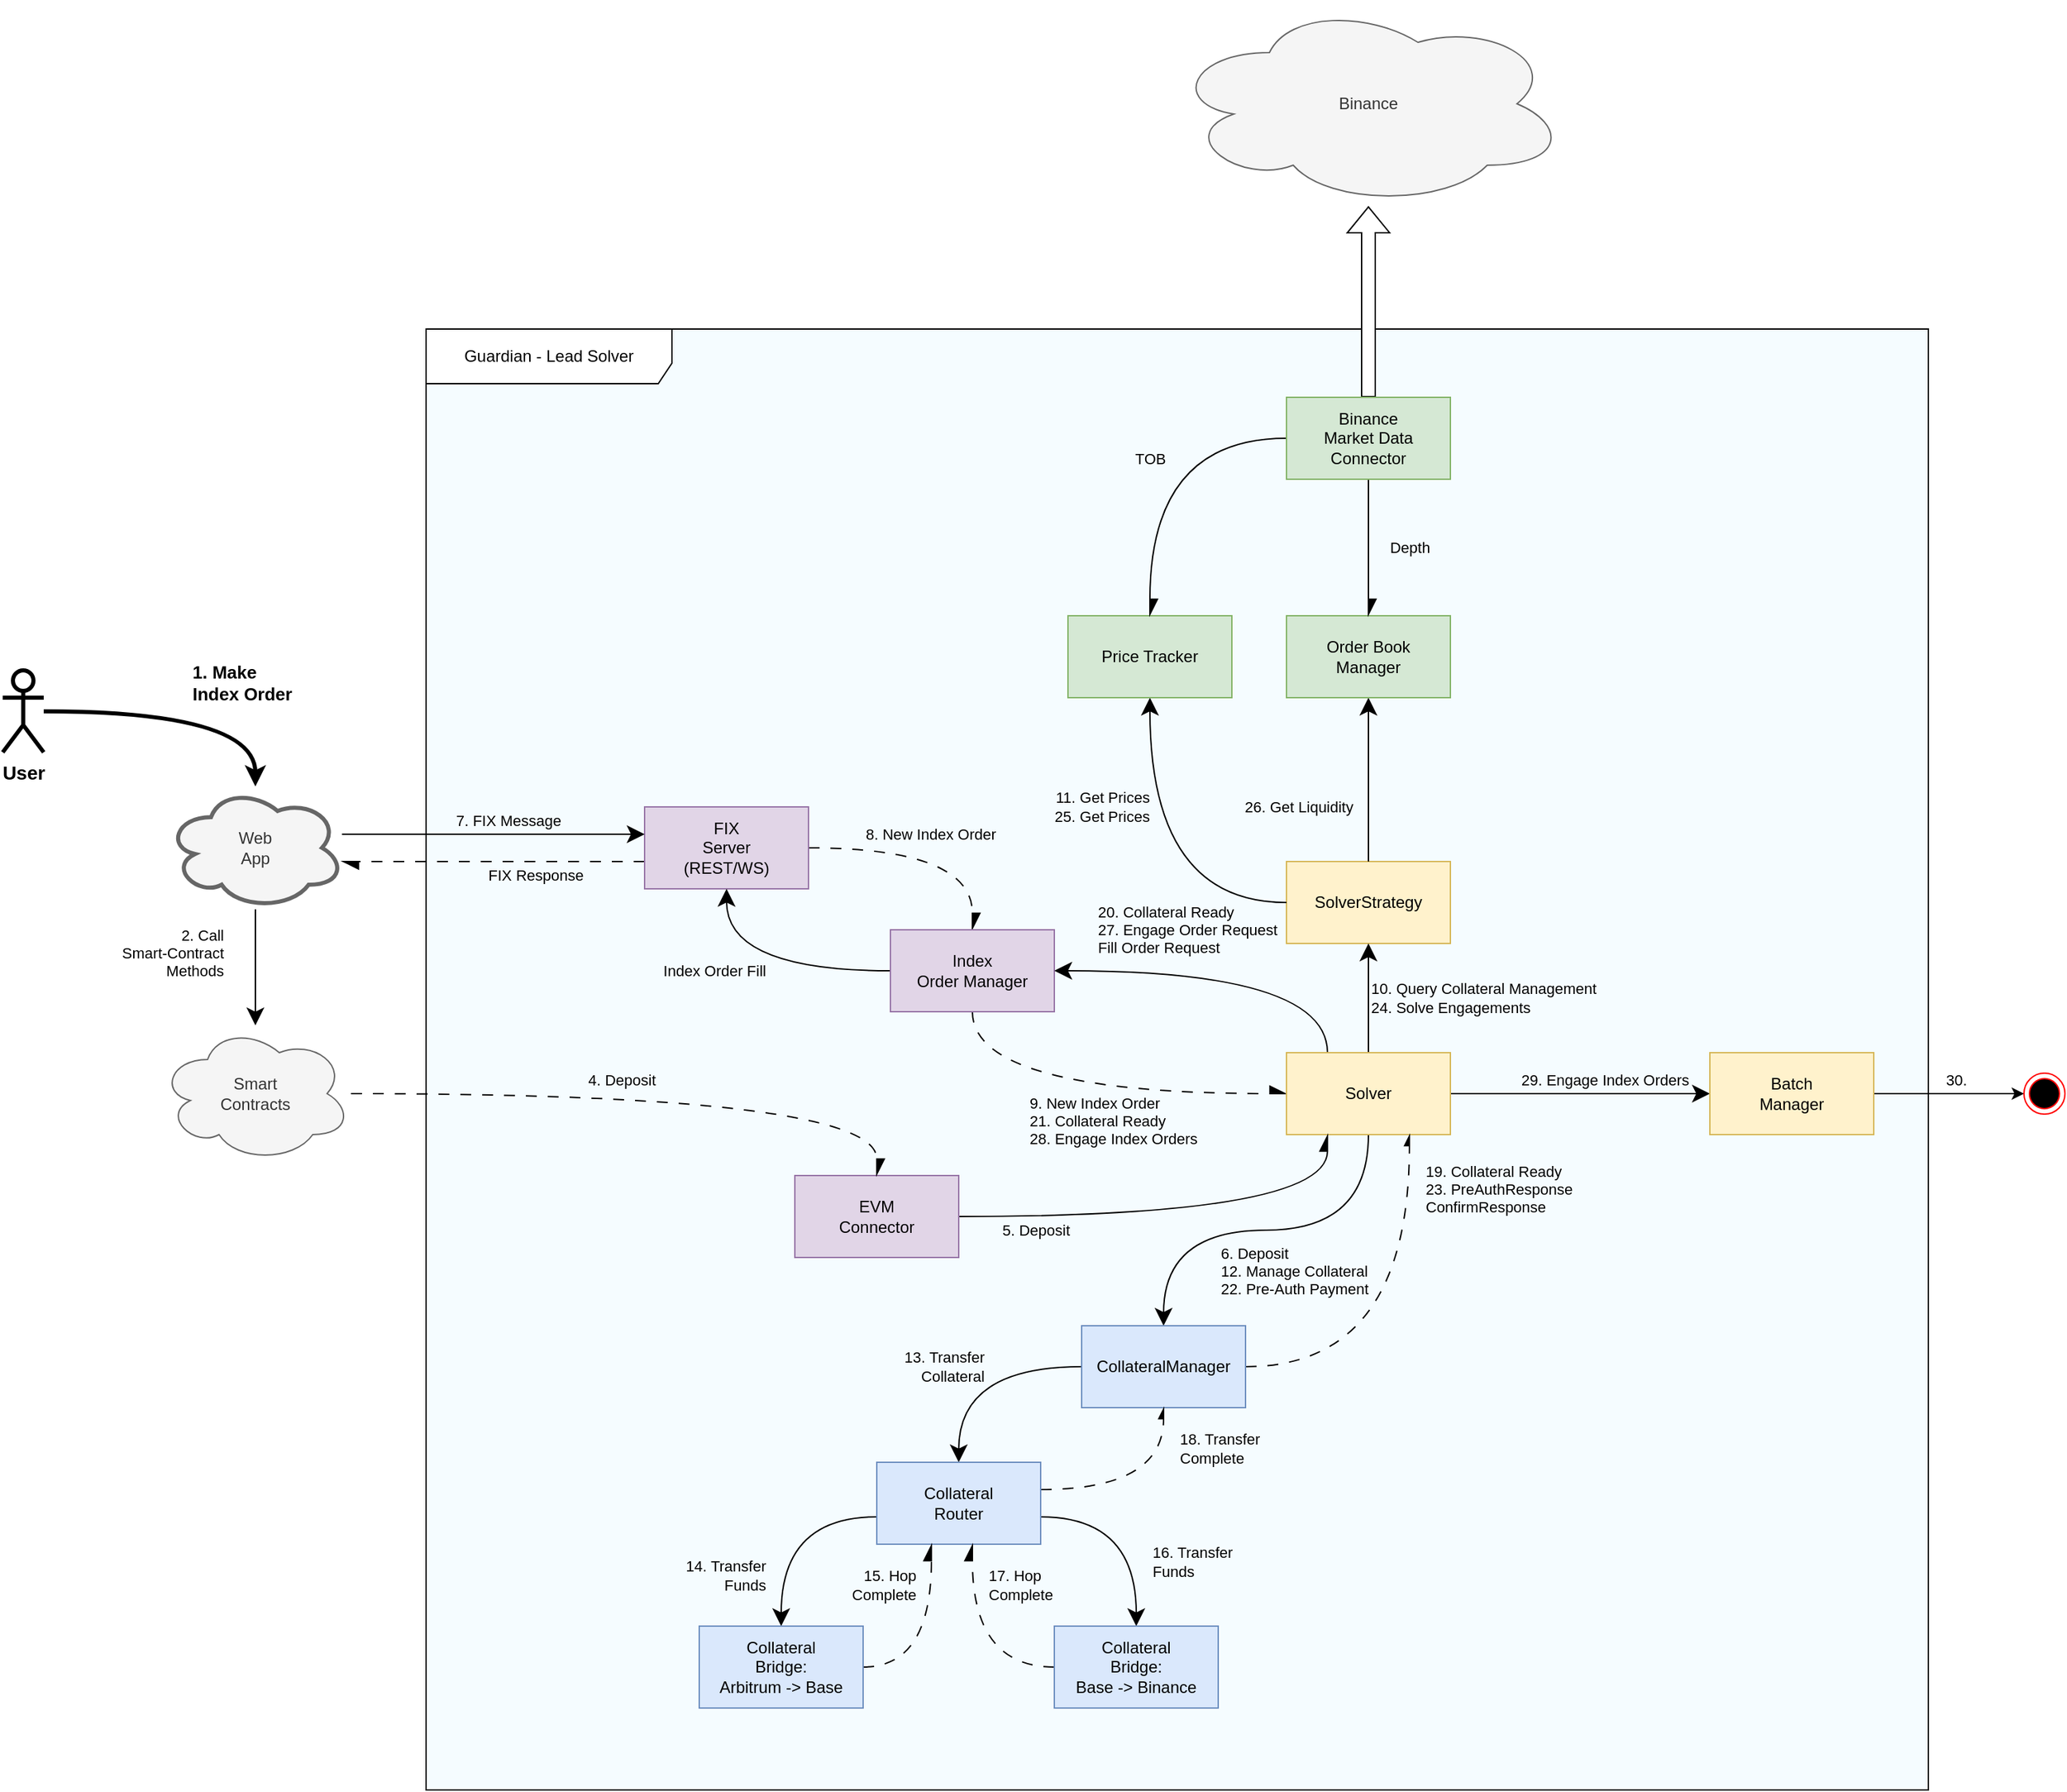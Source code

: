 <mxfile version="24.7.8">
  <diagram name="Page-1" id="T1FFb71OLAMakwAZDNIY">
    <mxGraphModel dx="2399" dy="1618" grid="1" gridSize="10" guides="1" tooltips="1" connect="1" arrows="1" fold="1" page="1" pageScale="1" pageWidth="1169" pageHeight="827" math="0" shadow="0">
      <root>
        <mxCell id="0" />
        <mxCell id="1" parent="0" />
        <mxCell id="8zPYgrhGx6R2JW9RTXFA-48" value="Guardian - Lead Solver" style="shape=umlFrame;whiteSpace=wrap;html=1;pointerEvents=0;swimlaneFillColor=#F5FCFF;width=180;height=40;labelBackgroundColor=none;" vertex="1" parent="1">
          <mxGeometry x="20" y="-150" width="1100" height="1070" as="geometry" />
        </mxCell>
        <mxCell id="8zPYgrhGx6R2JW9RTXFA-3" value="8. New Index Order" style="edgeStyle=orthogonalEdgeStyle;rounded=0;orthogonalLoop=1;jettySize=auto;html=1;endSize=10;flowAnimation=0;curved=1;endArrow=async;endFill=1;dashed=1;dashPattern=8 8;align=left;labelBackgroundColor=none;" edge="1" parent="1" source="8zPYgrhGx6R2JW9RTXFA-1" target="8zPYgrhGx6R2JW9RTXFA-2">
          <mxGeometry x="-0.556" y="10" relative="1" as="geometry">
            <mxPoint as="offset" />
          </mxGeometry>
        </mxCell>
        <mxCell id="8zPYgrhGx6R2JW9RTXFA-45" value="FIX Response" style="edgeStyle=orthogonalEdgeStyle;rounded=0;orthogonalLoop=1;jettySize=auto;html=1;endArrow=async;endFill=1;dashed=1;dashPattern=8 8;endSize=10;labelBackgroundColor=none;" edge="1" parent="1" source="8zPYgrhGx6R2JW9RTXFA-1" target="8zPYgrhGx6R2JW9RTXFA-12">
          <mxGeometry x="-0.278" y="10" relative="1" as="geometry">
            <Array as="points">
              <mxPoint x="120" y="240" />
              <mxPoint x="120" y="240" />
            </Array>
            <mxPoint as="offset" />
          </mxGeometry>
        </mxCell>
        <mxCell id="8zPYgrhGx6R2JW9RTXFA-1" value="FIX&lt;div&gt;&lt;span style=&quot;&quot;&gt;Server&lt;/span&gt;&lt;/div&gt;&lt;div&gt;&lt;span style=&quot;&quot;&gt;(REST/WS)&lt;/span&gt;&lt;/div&gt;" style="rounded=0;whiteSpace=wrap;html=1;fillColor=#e1d5e7;strokeColor=#9673a6;labelBackgroundColor=none;" vertex="1" parent="1">
          <mxGeometry x="180" y="200" width="120" height="60" as="geometry" />
        </mxCell>
        <mxCell id="8zPYgrhGx6R2JW9RTXFA-6" value="9. New Index Order&lt;div&gt;21. Collateral Ready&lt;/div&gt;&lt;div&gt;28. Engage Index Orders&lt;/div&gt;" style="edgeStyle=orthogonalEdgeStyle;rounded=0;orthogonalLoop=1;jettySize=auto;html=1;endSize=10;endArrow=async;endFill=1;curved=1;align=left;labelBackgroundColor=none;dashed=1;dashPattern=8 8;" edge="1" parent="1" source="8zPYgrhGx6R2JW9RTXFA-2" target="8zPYgrhGx6R2JW9RTXFA-5">
          <mxGeometry x="-0.31" y="-20" relative="1" as="geometry">
            <Array as="points">
              <mxPoint x="420" y="410" />
            </Array>
            <mxPoint as="offset" />
          </mxGeometry>
        </mxCell>
        <mxCell id="8zPYgrhGx6R2JW9RTXFA-44" value="Index Order Fill" style="edgeStyle=orthogonalEdgeStyle;rounded=0;orthogonalLoop=1;jettySize=auto;html=1;curved=1;endSize=10;align=right;labelBackgroundColor=none;" edge="1" parent="1" source="8zPYgrhGx6R2JW9RTXFA-2" target="8zPYgrhGx6R2JW9RTXFA-1">
          <mxGeometry relative="1" as="geometry" />
        </mxCell>
        <mxCell id="8zPYgrhGx6R2JW9RTXFA-2" value="&lt;div&gt;Index&lt;/div&gt;&lt;div&gt;Order Manager&lt;/div&gt;" style="rounded=0;whiteSpace=wrap;html=1;fillColor=#e1d5e7;strokeColor=#9673a6;labelBackgroundColor=none;" vertex="1" parent="1">
          <mxGeometry x="360" y="290" width="120" height="60" as="geometry" />
        </mxCell>
        <mxCell id="8zPYgrhGx6R2JW9RTXFA-4" value="&lt;div&gt;SolverStrategy&lt;/div&gt;" style="rounded=0;whiteSpace=wrap;html=1;labelBackgroundColor=none;fillColor=#fff2cc;strokeColor=#d6b656;" vertex="1" parent="1">
          <mxGeometry x="650" y="240" width="120" height="60" as="geometry" />
        </mxCell>
        <mxCell id="8zPYgrhGx6R2JW9RTXFA-7" value="&lt;div&gt;10. Query Collateral Management&lt;/div&gt;24. Solve Engagements" style="edgeStyle=orthogonalEdgeStyle;rounded=0;orthogonalLoop=1;jettySize=auto;html=1;endSize=10;align=left;labelBackgroundColor=none;" edge="1" parent="1" source="8zPYgrhGx6R2JW9RTXFA-5" target="8zPYgrhGx6R2JW9RTXFA-4">
          <mxGeometry relative="1" as="geometry" />
        </mxCell>
        <mxCell id="8zPYgrhGx6R2JW9RTXFA-10" value="26. Get Liquidity" style="edgeStyle=orthogonalEdgeStyle;rounded=0;orthogonalLoop=1;jettySize=auto;html=1;curved=1;endSize=10;align=right;labelBackgroundColor=none;" edge="1" parent="1" source="8zPYgrhGx6R2JW9RTXFA-4" target="8zPYgrhGx6R2JW9RTXFA-9">
          <mxGeometry x="-0.333" y="10" relative="1" as="geometry">
            <mxPoint as="offset" />
          </mxGeometry>
        </mxCell>
        <mxCell id="8zPYgrhGx6R2JW9RTXFA-11" style="edgeStyle=orthogonalEdgeStyle;rounded=0;orthogonalLoop=1;jettySize=auto;html=1;curved=1;endSize=10;labelBackgroundColor=none;" edge="1" parent="1" source="8zPYgrhGx6R2JW9RTXFA-4" target="8zPYgrhGx6R2JW9RTXFA-8">
          <mxGeometry relative="1" as="geometry" />
        </mxCell>
        <mxCell id="8zPYgrhGx6R2JW9RTXFA-17" value="11. Get Prices&lt;div&gt;25. Get Prices&lt;/div&gt;" style="edgeLabel;html=1;align=right;verticalAlign=middle;resizable=0;points=[];labelBackgroundColor=none;" vertex="1" connectable="0" parent="8zPYgrhGx6R2JW9RTXFA-11">
          <mxGeometry x="0.243" y="-9" relative="1" as="geometry">
            <mxPoint x="-9" y="-15" as="offset" />
          </mxGeometry>
        </mxCell>
        <mxCell id="8zPYgrhGx6R2JW9RTXFA-26" value="&lt;div&gt;6. Deposit&lt;span style=&quot;&quot;&gt;&lt;br&gt;&lt;/span&gt;&lt;/div&gt;&lt;div&gt;&lt;span style=&quot;&quot;&gt;12. Manage Collateral&lt;/span&gt;&lt;br&gt;&lt;/div&gt;&lt;div&gt;&lt;span style=&quot;&quot;&gt;22. Pre-Auth Payment&lt;/span&gt;&lt;/div&gt;" style="edgeStyle=orthogonalEdgeStyle;rounded=0;orthogonalLoop=1;jettySize=auto;html=1;curved=1;endSize=10;align=left;labelBackgroundColor=none;" edge="1" parent="1" source="8zPYgrhGx6R2JW9RTXFA-5" target="8zPYgrhGx6R2JW9RTXFA-25">
          <mxGeometry x="0.242" y="30" relative="1" as="geometry">
            <Array as="points">
              <mxPoint x="710" y="510" />
              <mxPoint x="560" y="510" />
            </Array>
            <mxPoint as="offset" />
          </mxGeometry>
        </mxCell>
        <mxCell id="8zPYgrhGx6R2JW9RTXFA-42" value="&lt;div&gt;20&lt;span style=&quot;&quot;&gt;. Collateral Ready&lt;/span&gt;&lt;/div&gt;27. Engage Order Request&lt;div&gt;Fill Order Request&lt;/div&gt;" style="edgeStyle=orthogonalEdgeStyle;rounded=0;orthogonalLoop=1;jettySize=auto;html=1;curved=1;endSize=10;align=left;labelBackgroundColor=none;" edge="1" parent="1" source="8zPYgrhGx6R2JW9RTXFA-5" target="8zPYgrhGx6R2JW9RTXFA-2">
          <mxGeometry x="0.769" y="-30" relative="1" as="geometry">
            <Array as="points">
              <mxPoint x="680" y="320" />
            </Array>
            <mxPoint as="offset" />
          </mxGeometry>
        </mxCell>
        <mxCell id="8zPYgrhGx6R2JW9RTXFA-47" value="29. Engage Index Orders" style="edgeStyle=orthogonalEdgeStyle;rounded=0;orthogonalLoop=1;jettySize=auto;html=1;curved=1;endSize=10;align=left;labelBackgroundColor=none;" edge="1" parent="1" source="8zPYgrhGx6R2JW9RTXFA-5" target="8zPYgrhGx6R2JW9RTXFA-46">
          <mxGeometry x="-0.474" y="10" relative="1" as="geometry">
            <mxPoint as="offset" />
          </mxGeometry>
        </mxCell>
        <mxCell id="8zPYgrhGx6R2JW9RTXFA-5" value="&lt;div&gt;Solver&lt;/div&gt;" style="rounded=0;whiteSpace=wrap;html=1;labelBackgroundColor=none;fillColor=#fff2cc;strokeColor=#d6b656;" vertex="1" parent="1">
          <mxGeometry x="650" y="380" width="120" height="60" as="geometry" />
        </mxCell>
        <mxCell id="8zPYgrhGx6R2JW9RTXFA-8" value="&lt;div&gt;&lt;span style=&quot;&quot;&gt;Price Tracker&lt;/span&gt;&lt;br&gt;&lt;/div&gt;" style="rounded=0;whiteSpace=wrap;html=1;fillColor=#d5e8d4;strokeColor=#82b366;labelBackgroundColor=none;" vertex="1" parent="1">
          <mxGeometry x="490" y="60" width="120" height="60" as="geometry" />
        </mxCell>
        <mxCell id="8zPYgrhGx6R2JW9RTXFA-9" value="&lt;div&gt;Order Book&lt;/div&gt;&lt;div&gt;Manager&lt;/div&gt;" style="rounded=0;whiteSpace=wrap;html=1;fillColor=#d5e8d4;strokeColor=#82b366;labelBackgroundColor=none;" vertex="1" parent="1">
          <mxGeometry x="650" y="60" width="120" height="60" as="geometry" />
        </mxCell>
        <mxCell id="8zPYgrhGx6R2JW9RTXFA-16" value="7. FIX Message" style="edgeStyle=orthogonalEdgeStyle;rounded=0;orthogonalLoop=1;jettySize=auto;html=1;endSize=10;endArrow=classic;endFill=1;labelBackgroundColor=none;" edge="1" parent="1" source="8zPYgrhGx6R2JW9RTXFA-12" target="8zPYgrhGx6R2JW9RTXFA-1">
          <mxGeometry x="0.098" y="10" relative="1" as="geometry">
            <Array as="points">
              <mxPoint x="120" y="220" />
              <mxPoint x="120" y="220" />
            </Array>
            <mxPoint as="offset" />
          </mxGeometry>
        </mxCell>
        <mxCell id="8zPYgrhGx6R2JW9RTXFA-35" value="2. Call&lt;div&gt;Smart-Contract&lt;/div&gt;&lt;div&gt;Methods&lt;/div&gt;" style="edgeStyle=orthogonalEdgeStyle;rounded=0;orthogonalLoop=1;jettySize=auto;html=1;endSize=10;curved=1;align=right;labelBackgroundColor=none;" edge="1" parent="1" source="8zPYgrhGx6R2JW9RTXFA-12" target="8zPYgrhGx6R2JW9RTXFA-34">
          <mxGeometry x="-0.281" y="-22" relative="1" as="geometry">
            <mxPoint y="1" as="offset" />
          </mxGeometry>
        </mxCell>
        <mxCell id="8zPYgrhGx6R2JW9RTXFA-12" value="Web&lt;div&gt;App&lt;/div&gt;" style="ellipse;shape=cloud;whiteSpace=wrap;html=1;fillColor=#f5f5f5;fontColor=#333333;strokeColor=#666666;labelBackgroundColor=none;strokeWidth=3;" vertex="1" parent="1">
          <mxGeometry x="-170" y="185" width="130" height="90" as="geometry" />
        </mxCell>
        <mxCell id="8zPYgrhGx6R2JW9RTXFA-13" style="edgeStyle=orthogonalEdgeStyle;rounded=0;orthogonalLoop=1;jettySize=auto;html=1;curved=1;strokeWidth=3;labelBackgroundColor=none;" edge="1" parent="1" source="8zPYgrhGx6R2JW9RTXFA-15" target="8zPYgrhGx6R2JW9RTXFA-12">
          <mxGeometry relative="1" as="geometry" />
        </mxCell>
        <mxCell id="8zPYgrhGx6R2JW9RTXFA-14" value="&lt;font style=&quot;font-size: 13px;&quot;&gt;&lt;b style=&quot;&quot;&gt;1. Make&lt;/b&gt;&lt;/font&gt;&lt;div&gt;&lt;span style=&quot;color: light-dark(rgb(0, 0, 0), rgb(255, 255, 255));&quot;&gt;&lt;b&gt;&lt;font style=&quot;font-size: 13px;&quot;&gt;Index Order&amp;nbsp;&lt;/font&gt;&lt;/b&gt;&lt;/span&gt;&lt;/div&gt;" style="edgeLabel;html=1;align=left;verticalAlign=middle;resizable=0;points=[];labelBackgroundColor=none;" vertex="1" connectable="0" parent="8zPYgrhGx6R2JW9RTXFA-13">
          <mxGeometry x="0.081" relative="1" as="geometry">
            <mxPoint x="-7" y="-21" as="offset" />
          </mxGeometry>
        </mxCell>
        <mxCell id="8zPYgrhGx6R2JW9RTXFA-15" value="&lt;b&gt;&lt;font style=&quot;font-size: 14px;&quot;&gt;User&lt;/font&gt;&lt;/b&gt;" style="shape=umlActor;verticalLabelPosition=bottom;verticalAlign=top;html=1;outlineConnect=0;labelBackgroundColor=none;strokeWidth=3;" vertex="1" parent="1">
          <mxGeometry x="-290" y="100" width="30" height="60" as="geometry" />
        </mxCell>
        <mxCell id="8zPYgrhGx6R2JW9RTXFA-18" style="rounded=0;orthogonalLoop=1;jettySize=auto;html=1;shape=flexArrow;labelBackgroundColor=none;fillColor=default;" edge="1" parent="1" source="8zPYgrhGx6R2JW9RTXFA-19" target="8zPYgrhGx6R2JW9RTXFA-20">
          <mxGeometry relative="1" as="geometry" />
        </mxCell>
        <mxCell id="8zPYgrhGx6R2JW9RTXFA-21" value="Depth" style="edgeStyle=orthogonalEdgeStyle;rounded=0;orthogonalLoop=1;jettySize=auto;html=1;endArrow=async;endFill=1;curved=1;endSize=10;labelBackgroundColor=none;" edge="1" parent="1" source="8zPYgrhGx6R2JW9RTXFA-19" target="8zPYgrhGx6R2JW9RTXFA-9">
          <mxGeometry y="30" relative="1" as="geometry">
            <mxPoint as="offset" />
          </mxGeometry>
        </mxCell>
        <mxCell id="8zPYgrhGx6R2JW9RTXFA-22" value="TOB" style="edgeStyle=orthogonalEdgeStyle;rounded=0;orthogonalLoop=1;jettySize=auto;html=1;endArrow=async;endFill=1;strokeColor=default;curved=1;endSize=10;labelBackgroundColor=none;" edge="1" parent="1" source="8zPYgrhGx6R2JW9RTXFA-19" target="8zPYgrhGx6R2JW9RTXFA-8">
          <mxGeometry relative="1" as="geometry" />
        </mxCell>
        <mxCell id="8zPYgrhGx6R2JW9RTXFA-19" value="Binance&lt;div&gt;Market Data&lt;/div&gt;&lt;div&gt;Connector&lt;/div&gt;" style="rounded=0;whiteSpace=wrap;html=1;fillColor=#d5e8d4;strokeColor=#82b366;labelBackgroundColor=none;" vertex="1" parent="1">
          <mxGeometry x="650" y="-100" width="120" height="60" as="geometry" />
        </mxCell>
        <mxCell id="8zPYgrhGx6R2JW9RTXFA-20" value="Binance" style="ellipse;shape=cloud;whiteSpace=wrap;html=1;fillColor=#f5f5f5;fontColor=#333333;strokeColor=#666666;labelBackgroundColor=none;" vertex="1" parent="1">
          <mxGeometry x="565" y="-390" width="290" height="150" as="geometry" />
        </mxCell>
        <mxCell id="8zPYgrhGx6R2JW9RTXFA-28" value="13. Transfer&lt;div&gt;Collateral&lt;/div&gt;" style="edgeStyle=orthogonalEdgeStyle;rounded=0;orthogonalLoop=1;jettySize=auto;html=1;curved=1;endSize=10;align=right;labelBackgroundColor=none;" edge="1" parent="1" source="8zPYgrhGx6R2JW9RTXFA-25" target="8zPYgrhGx6R2JW9RTXFA-27">
          <mxGeometry x="-0.125" relative="1" as="geometry">
            <mxPoint as="offset" />
          </mxGeometry>
        </mxCell>
        <mxCell id="8zPYgrhGx6R2JW9RTXFA-41" value="19. Collateral Ready&lt;div&gt;23. PreAuthResponse&lt;/div&gt;&lt;div&gt;ConfirmResponse&lt;/div&gt;" style="edgeStyle=orthogonalEdgeStyle;rounded=0;orthogonalLoop=1;jettySize=auto;html=1;curved=1;dashed=1;dashPattern=8 8;endArrow=async;endFill=1;align=left;labelBackgroundColor=none;" edge="1" parent="1" source="8zPYgrhGx6R2JW9RTXFA-25" target="8zPYgrhGx6R2JW9RTXFA-5">
          <mxGeometry x="0.724" y="-10" relative="1" as="geometry">
            <Array as="points">
              <mxPoint x="740" y="610" />
            </Array>
            <mxPoint as="offset" />
          </mxGeometry>
        </mxCell>
        <mxCell id="8zPYgrhGx6R2JW9RTXFA-25" value="&lt;div&gt;CollateralManager&lt;/div&gt;" style="rounded=0;whiteSpace=wrap;html=1;labelBackgroundColor=none;fillColor=#dae8fc;strokeColor=#6c8ebf;" vertex="1" parent="1">
          <mxGeometry x="500" y="580" width="120" height="60" as="geometry" />
        </mxCell>
        <mxCell id="8zPYgrhGx6R2JW9RTXFA-31" value="14. Transfer&lt;div&gt;Funds&lt;/div&gt;" style="edgeStyle=orthogonalEdgeStyle;rounded=0;orthogonalLoop=1;jettySize=auto;html=1;curved=1;endSize=10;align=right;labelBackgroundColor=none;" edge="1" parent="1" source="8zPYgrhGx6R2JW9RTXFA-27" target="8zPYgrhGx6R2JW9RTXFA-29">
          <mxGeometry x="0.5" y="-10" relative="1" as="geometry">
            <Array as="points">
              <mxPoint x="280" y="720" />
            </Array>
            <mxPoint as="offset" />
          </mxGeometry>
        </mxCell>
        <mxCell id="8zPYgrhGx6R2JW9RTXFA-32" value="16. Transfer&lt;div&gt;Funds&lt;/div&gt;" style="edgeStyle=orthogonalEdgeStyle;rounded=0;orthogonalLoop=1;jettySize=auto;html=1;curved=1;endSize=10;align=left;labelBackgroundColor=none;" edge="1" parent="1" source="8zPYgrhGx6R2JW9RTXFA-27" target="8zPYgrhGx6R2JW9RTXFA-30">
          <mxGeometry x="0.375" y="10" relative="1" as="geometry">
            <Array as="points">
              <mxPoint x="540" y="720" />
            </Array>
            <mxPoint as="offset" />
          </mxGeometry>
        </mxCell>
        <mxCell id="8zPYgrhGx6R2JW9RTXFA-40" value="18. Transfer&lt;div&gt;Complete&lt;/div&gt;" style="edgeStyle=orthogonalEdgeStyle;rounded=0;orthogonalLoop=1;jettySize=auto;html=1;curved=1;endArrow=async;endFill=1;dashed=1;dashPattern=8 8;align=left;labelBackgroundColor=none;" edge="1" parent="1" source="8zPYgrhGx6R2JW9RTXFA-27" target="8zPYgrhGx6R2JW9RTXFA-25">
          <mxGeometry x="0.6" y="-10" relative="1" as="geometry">
            <Array as="points">
              <mxPoint x="560" y="700" />
            </Array>
            <mxPoint as="offset" />
          </mxGeometry>
        </mxCell>
        <mxCell id="8zPYgrhGx6R2JW9RTXFA-27" value="&lt;div&gt;Collateral&lt;/div&gt;&lt;div&gt;Router&lt;/div&gt;" style="rounded=0;whiteSpace=wrap;html=1;labelBackgroundColor=none;fillColor=#dae8fc;strokeColor=#6c8ebf;" vertex="1" parent="1">
          <mxGeometry x="350" y="680" width="120" height="60" as="geometry" />
        </mxCell>
        <mxCell id="8zPYgrhGx6R2JW9RTXFA-38" value="15. Hop&lt;div&gt;Complete&lt;/div&gt;" style="edgeStyle=orthogonalEdgeStyle;rounded=0;orthogonalLoop=1;jettySize=auto;html=1;endArrow=async;endFill=1;dashed=1;dashPattern=8 8;curved=1;endSize=10;align=right;labelBackgroundColor=none;" edge="1" parent="1" source="8zPYgrhGx6R2JW9RTXFA-29" target="8zPYgrhGx6R2JW9RTXFA-27">
          <mxGeometry x="0.571" y="10" relative="1" as="geometry">
            <Array as="points">
              <mxPoint x="390" y="830" />
            </Array>
            <mxPoint as="offset" />
          </mxGeometry>
        </mxCell>
        <mxCell id="8zPYgrhGx6R2JW9RTXFA-29" value="&lt;div&gt;Collateral&lt;/div&gt;&lt;div&gt;Bridge:&lt;/div&gt;&lt;div&gt;Arbitrum -&amp;gt; Base&lt;/div&gt;" style="rounded=0;whiteSpace=wrap;html=1;labelBackgroundColor=none;fillColor=#dae8fc;strokeColor=#6c8ebf;" vertex="1" parent="1">
          <mxGeometry x="220" y="800" width="120" height="60" as="geometry" />
        </mxCell>
        <mxCell id="8zPYgrhGx6R2JW9RTXFA-39" value="17. Hop&lt;div&gt;Complete&lt;/div&gt;" style="edgeStyle=orthogonalEdgeStyle;rounded=0;orthogonalLoop=1;jettySize=auto;html=1;dashed=1;dashPattern=8 8;curved=1;endArrow=async;endFill=1;endSize=10;align=left;labelBackgroundColor=none;" edge="1" parent="1" source="8zPYgrhGx6R2JW9RTXFA-30" target="8zPYgrhGx6R2JW9RTXFA-27">
          <mxGeometry x="0.6" y="-10" relative="1" as="geometry">
            <Array as="points">
              <mxPoint x="420" y="830" />
            </Array>
            <mxPoint as="offset" />
          </mxGeometry>
        </mxCell>
        <mxCell id="8zPYgrhGx6R2JW9RTXFA-30" value="&lt;div&gt;Collateral&lt;/div&gt;&lt;div&gt;Bridge:&lt;/div&gt;&lt;div&gt;Base -&amp;gt; Binance&lt;/div&gt;" style="rounded=0;whiteSpace=wrap;html=1;labelBackgroundColor=none;fillColor=#dae8fc;strokeColor=#6c8ebf;" vertex="1" parent="1">
          <mxGeometry x="480" y="800" width="120" height="60" as="geometry" />
        </mxCell>
        <mxCell id="8zPYgrhGx6R2JW9RTXFA-37" value="5. Deposit" style="edgeStyle=orthogonalEdgeStyle;rounded=0;orthogonalLoop=1;jettySize=auto;html=1;entryX=0.25;entryY=1;entryDx=0;entryDy=0;curved=1;endArrow=async;endFill=1;endSize=10;align=left;labelBackgroundColor=none;" edge="1" parent="1" source="8zPYgrhGx6R2JW9RTXFA-33" target="8zPYgrhGx6R2JW9RTXFA-5">
          <mxGeometry x="-0.818" y="-10" relative="1" as="geometry">
            <mxPoint as="offset" />
          </mxGeometry>
        </mxCell>
        <mxCell id="8zPYgrhGx6R2JW9RTXFA-33" value="EVM&lt;div&gt;Connector&lt;/div&gt;" style="rounded=0;whiteSpace=wrap;html=1;fillColor=#e1d5e7;strokeColor=#9673a6;labelBackgroundColor=none;" vertex="1" parent="1">
          <mxGeometry x="290" y="470" width="120" height="60" as="geometry" />
        </mxCell>
        <mxCell id="8zPYgrhGx6R2JW9RTXFA-36" value="4. Deposit" style="edgeStyle=orthogonalEdgeStyle;rounded=0;orthogonalLoop=1;jettySize=auto;html=1;endArrow=async;endFill=1;endSize=10;curved=1;dashed=1;dashPattern=8 8;labelBackgroundColor=none;" edge="1" parent="1" source="8zPYgrhGx6R2JW9RTXFA-34" target="8zPYgrhGx6R2JW9RTXFA-33">
          <mxGeometry x="-0.111" y="10" relative="1" as="geometry">
            <mxPoint as="offset" />
          </mxGeometry>
        </mxCell>
        <mxCell id="8zPYgrhGx6R2JW9RTXFA-34" value="&lt;div&gt;Smart&lt;/div&gt;&lt;div&gt;Contracts&lt;/div&gt;" style="ellipse;shape=cloud;whiteSpace=wrap;html=1;fillColor=#f5f5f5;fontColor=#333333;strokeColor=#666666;labelBackgroundColor=none;" vertex="1" parent="1">
          <mxGeometry x="-175" y="360" width="140" height="100" as="geometry" />
        </mxCell>
        <mxCell id="8zPYgrhGx6R2JW9RTXFA-51" value="30." style="edgeStyle=orthogonalEdgeStyle;rounded=0;orthogonalLoop=1;jettySize=auto;html=1;curved=1;align=left;" edge="1" parent="1" source="8zPYgrhGx6R2JW9RTXFA-46" target="8zPYgrhGx6R2JW9RTXFA-49">
          <mxGeometry x="-0.077" y="10" relative="1" as="geometry">
            <mxPoint as="offset" />
          </mxGeometry>
        </mxCell>
        <mxCell id="8zPYgrhGx6R2JW9RTXFA-46" value="&lt;div&gt;Batch&lt;/div&gt;&lt;div&gt;Manager&lt;/div&gt;" style="rounded=0;whiteSpace=wrap;html=1;labelBackgroundColor=none;fillColor=#fff2cc;strokeColor=#d6b656;" vertex="1" parent="1">
          <mxGeometry x="960" y="380" width="120" height="60" as="geometry" />
        </mxCell>
        <mxCell id="8zPYgrhGx6R2JW9RTXFA-49" value="" style="ellipse;html=1;shape=endState;fillColor=#000000;strokeColor=#ff0000;" vertex="1" parent="1">
          <mxGeometry x="1190" y="395" width="30" height="30" as="geometry" />
        </mxCell>
      </root>
    </mxGraphModel>
  </diagram>
</mxfile>
